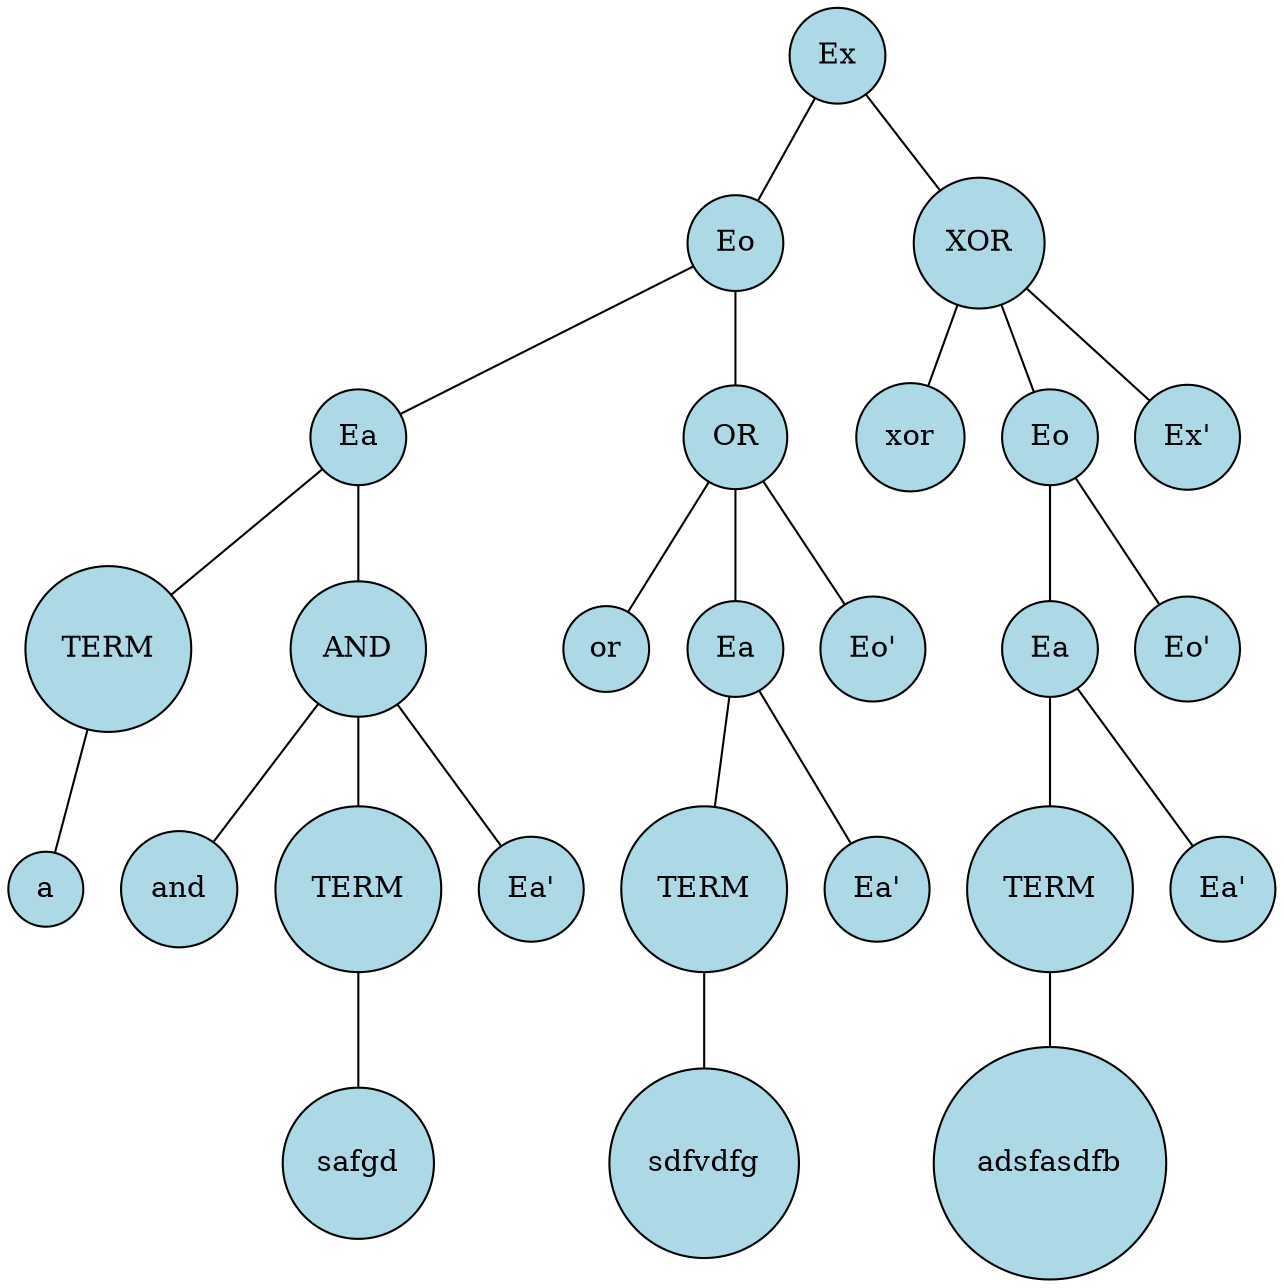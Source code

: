 graph g {
	"723074861Ex0" [shape=circle, style=filled, fillcolor="lightblue", label="Ex"];
	"895328852Eo1" [shape=circle, style=filled, fillcolor="lightblue", label="Eo"];
	"1304836502Ea2" [shape=circle, style=filled, fillcolor="lightblue", label="Ea"];
	"225534817TERM3" [shape=circle, style=filled, fillcolor="lightblue", label="TERM"];
	"1878246837a4" [shape=circle, style=filled, fillcolor="lightblue", label="a"];
	"225534817TERM3" -- "1878246837a4";
	{ rank=same"1878246837a4" }
	"929338653AND3" [shape=circle, style=filled, fillcolor="lightblue", label="AND"];
	"1259475182and4" [shape=circle, style=filled, fillcolor="lightblue", label="and"];
	"1300109446TERM4" [shape=circle, style=filled, fillcolor="lightblue", label="TERM"];
	"1020371697safgd5" [shape=circle, style=filled, fillcolor="lightblue", label="safgd"];
	"1300109446TERM4" -- "1020371697safgd5";
	{ rank=same"1020371697safgd5" }
	"789451787Ea'4" [shape=circle, style=filled, fillcolor="lightblue", label="Ea'"];
	"929338653AND3" -- "1259475182and4";
	"929338653AND3" -- "1300109446TERM4";
	"929338653AND3" -- "789451787Ea'4";
	{ rank=same"1259475182and4","1300109446TERM4","789451787Ea'4" }
	"1304836502Ea2" -- "225534817TERM3";
	"1304836502Ea2" -- "929338653AND3";
	{ rank=same"225534817TERM3","929338653AND3" }
	"1950409828OR2" [shape=circle, style=filled, fillcolor="lightblue", label="OR"];
	"1229416514or3" [shape=circle, style=filled, fillcolor="lightblue", label="or"];
	"2016447921Ea3" [shape=circle, style=filled, fillcolor="lightblue", label="Ea"];
	"666988784TERM4" [shape=circle, style=filled, fillcolor="lightblue", label="TERM"];
	"1414644648sdfvdfg5" [shape=circle, style=filled, fillcolor="lightblue", label="sdfvdfg"];
	"666988784TERM4" -- "1414644648sdfvdfg5";
	{ rank=same"1414644648sdfvdfg5" }
	"640070680Ea'4" [shape=circle, style=filled, fillcolor="lightblue", label="Ea'"];
	"2016447921Ea3" -- "666988784TERM4";
	"2016447921Ea3" -- "640070680Ea'4";
	{ rank=same"666988784TERM4","640070680Ea'4" }
	"1510467688Eo'3" [shape=circle, style=filled, fillcolor="lightblue", label="Eo'"];
	"1950409828OR2" -- "1229416514or3";
	"1950409828OR2" -- "2016447921Ea3";
	"1950409828OR2" -- "1510467688Eo'3";
	{ rank=same"1229416514or3","2016447921Ea3","1510467688Eo'3" }
	"895328852Eo1" -- "1304836502Ea2";
	"895328852Eo1" -- "1950409828OR2";
	{ rank=same"1304836502Ea2","1950409828OR2" }
	"1995265320XOR1" [shape=circle, style=filled, fillcolor="lightblue", label="XOR"];
	"746292446xor2" [shape=circle, style=filled, fillcolor="lightblue", label="xor"];
	"1072591677Eo2" [shape=circle, style=filled, fillcolor="lightblue", label="Eo"];
	"1523554304Ea3" [shape=circle, style=filled, fillcolor="lightblue", label="Ea"];
	"1175962212TERM4" [shape=circle, style=filled, fillcolor="lightblue", label="TERM"];
	"918221580adsfasdfb5" [shape=circle, style=filled, fillcolor="lightblue", label="adsfasdfb"];
	"1175962212TERM4" -- "918221580adsfasdfb5";
	{ rank=same"918221580adsfasdfb5" }
	"2055281021Ea'4" [shape=circle, style=filled, fillcolor="lightblue", label="Ea'"];
	"1523554304Ea3" -- "1175962212TERM4";
	"1523554304Ea3" -- "2055281021Ea'4";
	{ rank=same"1175962212TERM4","2055281021Ea'4" }
	"1554547125Eo'3" [shape=circle, style=filled, fillcolor="lightblue", label="Eo'"];
	"1072591677Eo2" -- "1523554304Ea3";
	"1072591677Eo2" -- "1554547125Eo'3";
	{ rank=same"1523554304Ea3","1554547125Eo'3" }
	"617901222Ex'2" [shape=circle, style=filled, fillcolor="lightblue", label="Ex'"];
	"1995265320XOR1" -- "746292446xor2";
	"1995265320XOR1" -- "1072591677Eo2";
	"1995265320XOR1" -- "617901222Ex'2";
	{ rank=same"746292446xor2","1072591677Eo2","617901222Ex'2" }
	"723074861Ex0" -- "895328852Eo1";
	"723074861Ex0" -- "1995265320XOR1";
	{ rank=same"895328852Eo1","1995265320XOR1" }
}
